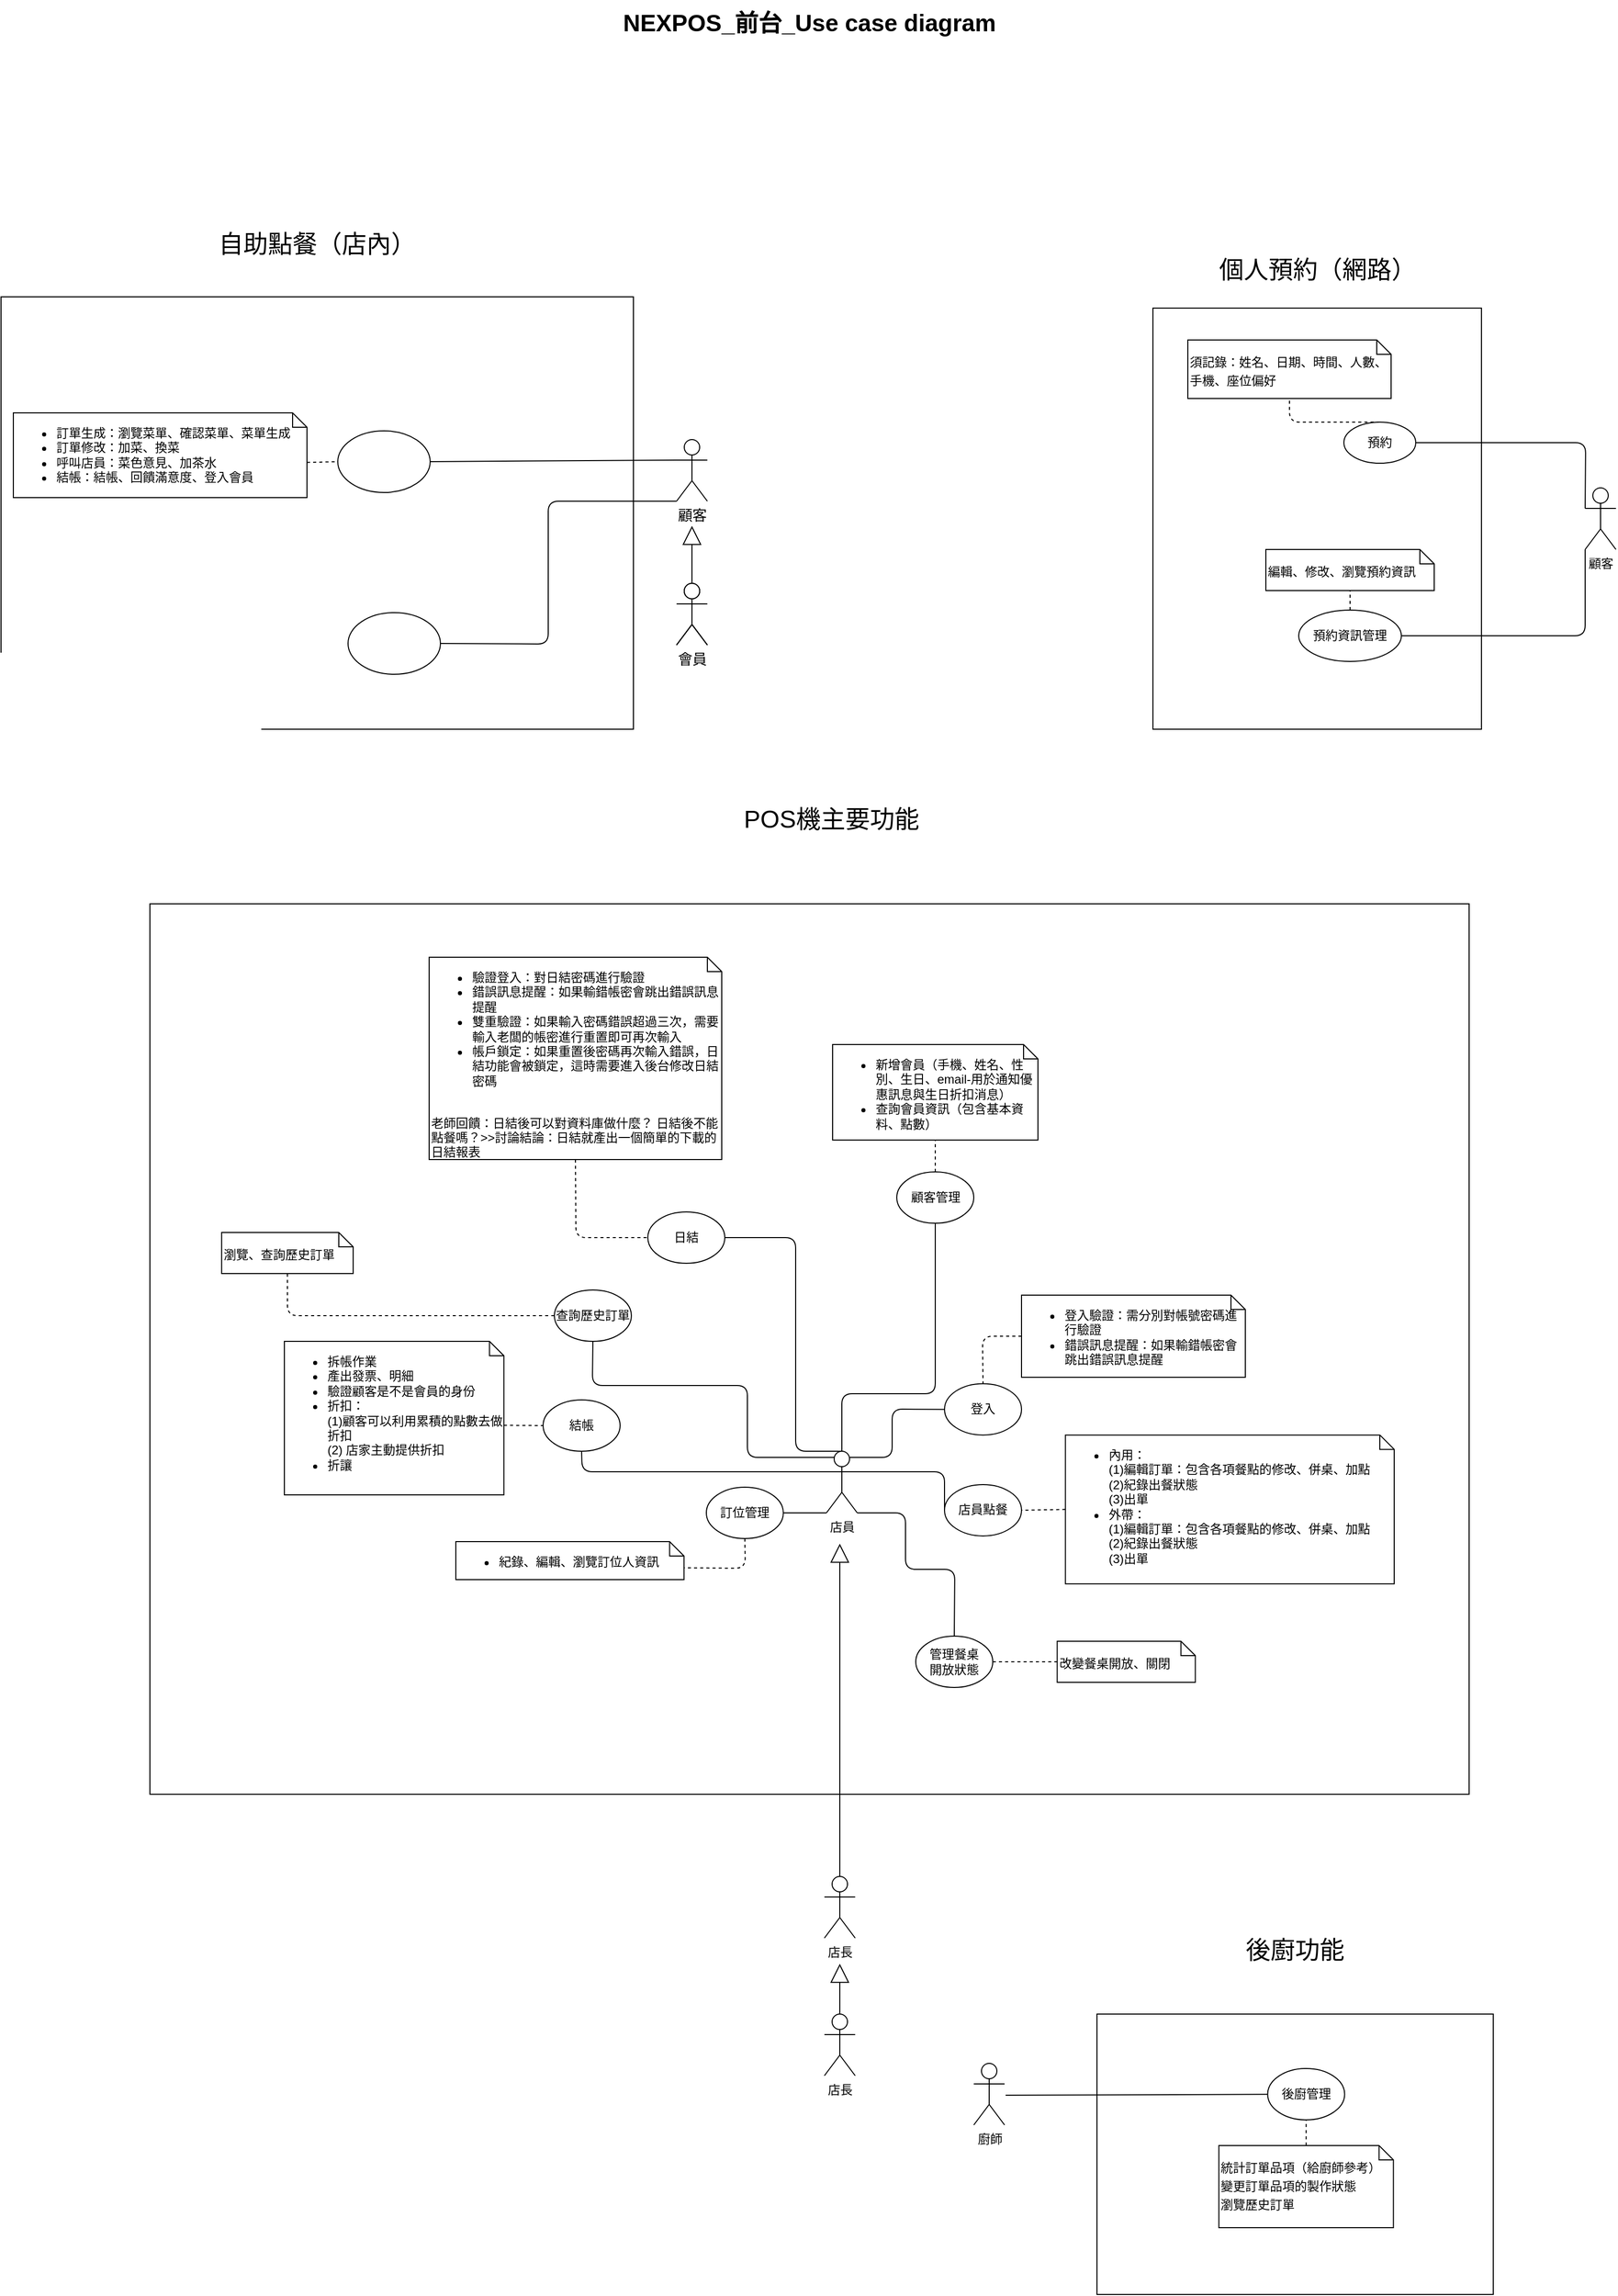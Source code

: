 <mxfile version="13.1.3">
    <diagram id="6hGFLwfOUW9BJ-s0fimq" name="Page-1">
        <mxGraphModel dx="3804" dy="2852" grid="0" gridSize="10" guides="1" tooltips="1" connect="1" arrows="1" fold="1" page="1" pageScale="1" pageWidth="1654" pageHeight="2336" math="0" shadow="0">
            <root>
                <mxCell id="0"/>
                <mxCell id="1" parent="0"/>
                <mxCell id="271" value="" style="rounded=0;whiteSpace=wrap;html=1;fillColor=none;" vertex="1" parent="1">
                    <mxGeometry x="185" y="933" width="1285" height="867" as="geometry"/>
                </mxCell>
                <mxCell id="_eLPHS0KaOn-8-QUxt-u-275" value="" style="rounded=0;whiteSpace=wrap;html=1;fillColor=none;" parent="1" vertex="1">
                    <mxGeometry x="40" y="342" width="616" height="421" as="geometry"/>
                </mxCell>
                <mxCell id="_eLPHS0KaOn-8-QUxt-u-258" value="" style="rounded=0;whiteSpace=wrap;html=1;fillColor=none;" parent="1" vertex="1">
                    <mxGeometry x="1162.003" y="352.996" width="320" height="410" as="geometry"/>
                </mxCell>
                <mxCell id="89" value="登入" style="ellipse;whiteSpace=wrap;html=1;" parent="1" vertex="1">
                    <mxGeometry x="959" y="1400.19" width="75" height="50" as="geometry"/>
                </mxCell>
                <mxCell id="92" value="NEXPOS_前台_Use case diagram" style="text;align=center;fontStyle=1;verticalAlign=middle;spacingLeft=3;spacingRight=3;strokeColor=none;rotatable=0;points=[[0,0.5],[1,0.5]];portConstraint=eastwest;spacing=2;fontSize=23;" parent="1" vertex="1">
                    <mxGeometry x="652" y="53" width="351" height="40" as="geometry"/>
                </mxCell>
                <mxCell id="115" value="&lt;font color=&quot;#000000&quot;&gt;店員&lt;/font&gt;" style="shape=umlActor;verticalLabelPosition=bottom;labelBackgroundColor=#ffffff;verticalAlign=top;html=1;" parent="1" vertex="1">
                    <mxGeometry x="844" y="1466" width="30" height="60" as="geometry"/>
                </mxCell>
                <mxCell id="141" value="店員點餐" style="ellipse;whiteSpace=wrap;html=1;" parent="1" vertex="1">
                    <mxGeometry x="959" y="1498.44" width="75" height="50" as="geometry"/>
                </mxCell>
                <mxCell id="142" value="&lt;p style=&quot;line-height: 150%&quot;&gt;&lt;/p&gt;&lt;div&gt;&lt;ul&gt;&lt;li&gt;&lt;span&gt;內用：&lt;br&gt;&lt;/span&gt;(1)編輯訂單：包含各項餐點的修改、併桌、加點&lt;br&gt;(2)紀錄出餐狀態&lt;br&gt;(3)出單&lt;/li&gt;&lt;li&gt;外帶：&lt;br&gt;(1)編輯訂單：包含各項餐點的修改、併桌、加點&lt;br&gt;(2)紀錄出餐狀態&lt;br&gt;(3)出單&lt;/li&gt;&lt;/ul&gt;&lt;/div&gt;&lt;div&gt;&lt;br&gt;&lt;br&gt;&lt;br&gt;&lt;/div&gt;&lt;p&gt;&lt;/p&gt;" style="shape=note;whiteSpace=wrap;html=1;size=14;verticalAlign=top;align=left;spacingTop=-6;" parent="1" vertex="1">
                    <mxGeometry x="1076.77" y="1450.19" width="320.23" height="144.97" as="geometry"/>
                </mxCell>
                <mxCell id="149" value="管理餐桌&lt;br&gt;開放狀態" style="ellipse;whiteSpace=wrap;html=1;" parent="1" vertex="1">
                    <mxGeometry x="931" y="1646" width="75" height="50" as="geometry"/>
                </mxCell>
                <mxCell id="151" value="結帳" style="ellipse;whiteSpace=wrap;html=1;" parent="1" vertex="1">
                    <mxGeometry x="568" y="1416" width="75" height="50" as="geometry"/>
                </mxCell>
                <mxCell id="152" value="訂位管理" style="ellipse;whiteSpace=wrap;html=1;" parent="1" vertex="1">
                    <mxGeometry x="727" y="1501" width="75" height="50" as="geometry"/>
                </mxCell>
                <mxCell id="156" value="後廚管理" style="ellipse;whiteSpace=wrap;html=1;" parent="1" vertex="1">
                    <mxGeometry x="1273.75" y="2067" width="75" height="50" as="geometry"/>
                </mxCell>
                <mxCell id="160" value="&lt;font color=&quot;#000000&quot;&gt;店長&lt;br&gt;&lt;/font&gt;" style="shape=umlActor;verticalLabelPosition=bottom;labelBackgroundColor=#ffffff;verticalAlign=top;html=1;" parent="1" vertex="1">
                    <mxGeometry x="842" y="1880" width="30" height="60" as="geometry"/>
                </mxCell>
                <mxCell id="169" value="&lt;p style=&quot;line-height: 150%&quot;&gt;&lt;ul&gt;&lt;li&gt;紀錄、編輯、瀏覽訂位人資訊&lt;/li&gt;&lt;/ul&gt;&lt;/p&gt;" style="shape=note;whiteSpace=wrap;html=1;size=14;verticalAlign=top;align=left;spacingTop=-6;" parent="1" vertex="1">
                    <mxGeometry x="483" y="1554" width="222.25" height="37" as="geometry"/>
                </mxCell>
                <mxCell id="175" value="" style="endArrow=none;dashed=1;html=1;entryX=0.5;entryY=1;entryDx=0;entryDy=0;exitX=0.5;exitY=0;exitDx=0;exitDy=0;exitPerimeter=0;" parent="1" source="176" target="156" edge="1">
                    <mxGeometry width="50" height="50" relative="1" as="geometry">
                        <mxPoint x="1153.52" y="2140" as="sourcePoint"/>
                        <mxPoint x="1188.18" y="2140" as="targetPoint"/>
                    </mxGeometry>
                </mxCell>
                <mxCell id="176" value="&lt;p style=&quot;line-height: 150%&quot;&gt;統計訂單品項（給廚師參考）&lt;br&gt;變更訂單品項的製作狀態&lt;br&gt;瀏覽歷史訂單&lt;/p&gt;" style="shape=note;whiteSpace=wrap;html=1;size=14;verticalAlign=top;align=left;spacingTop=-6;" parent="1" vertex="1">
                    <mxGeometry x="1226.25" y="2142" width="170" height="80" as="geometry"/>
                </mxCell>
                <mxCell id="178" value="&lt;p style=&quot;line-height: 150%&quot;&gt;&lt;/p&gt;&lt;ul&gt;&lt;li&gt;拆帳作業&lt;/li&gt;&lt;li&gt;產出發票、明細&lt;/li&gt;&lt;li&gt;驗證顧客是不是會員的身份&lt;/li&gt;&lt;li&gt;折扣：&lt;br&gt;(1)顧客可以利用累積的點數去做折扣&lt;br&gt;(2) 店家主動提供折扣&amp;nbsp;&lt;/li&gt;&lt;li&gt;折讓&lt;/li&gt;&lt;/ul&gt;&lt;p&gt;&lt;/p&gt;" style="shape=note;whiteSpace=wrap;html=1;size=14;verticalAlign=top;align=left;spacingTop=-6;" parent="1" vertex="1">
                    <mxGeometry x="316" y="1359" width="213.79" height="149.5" as="geometry"/>
                </mxCell>
                <mxCell id="184" value="查詢歷史訂單" style="ellipse;whiteSpace=wrap;html=1;" parent="1" vertex="1">
                    <mxGeometry x="579" y="1309" width="75" height="50" as="geometry"/>
                </mxCell>
                <mxCell id="189" value="&lt;p style=&quot;line-height: 150%&quot;&gt;瀏覽、查詢歷史訂單&lt;/p&gt;" style="shape=note;whiteSpace=wrap;html=1;size=14;verticalAlign=top;align=left;spacingTop=-6;" parent="1" vertex="1">
                    <mxGeometry x="254.88" y="1253" width="128.12" height="40" as="geometry"/>
                </mxCell>
                <mxCell id="190" value="&lt;p style=&quot;line-height: 150%&quot;&gt;改變餐桌開放、關閉&lt;/p&gt;" style="shape=note;whiteSpace=wrap;html=1;size=14;verticalAlign=top;align=left;spacingTop=-6;" parent="1" vertex="1">
                    <mxGeometry x="1068.75" y="1651" width="134.53" height="40" as="geometry"/>
                </mxCell>
                <mxCell id="204" value="&lt;font color=&quot;#000000&quot;&gt;廚師&lt;/font&gt;" style="shape=umlActor;verticalLabelPosition=bottom;labelBackgroundColor=#ffffff;verticalAlign=top;html=1;" parent="1" vertex="1">
                    <mxGeometry x="987.5" y="2062" width="30" height="60" as="geometry"/>
                </mxCell>
                <mxCell id="211" value="&lt;p style=&quot;line-height: 150%&quot;&gt;&lt;/p&gt;&lt;div&gt;&lt;ul&gt;&lt;li&gt;登入驗證：需分別對帳號密碼進行驗證&lt;/li&gt;&lt;li&gt;錯誤訊息提醒：如果輸錯帳密會跳出錯誤訊息提醒&lt;/li&gt;&lt;/ul&gt;&lt;/div&gt;&lt;p&gt;&lt;/p&gt;" style="shape=note;whiteSpace=wrap;html=1;size=14;verticalAlign=top;align=left;spacingTop=-6;" parent="1" vertex="1">
                    <mxGeometry x="1034" y="1314" width="218" height="80" as="geometry"/>
                </mxCell>
                <mxCell id="216" value="" style="endArrow=block;endSize=16;endFill=0;html=1;exitX=0.5;exitY=0;exitDx=0;exitDy=0;exitPerimeter=0;" parent="1" source="160" edge="1">
                    <mxGeometry width="160" relative="1" as="geometry">
                        <mxPoint x="1212" y="1868.13" as="sourcePoint"/>
                        <mxPoint x="857" y="1556" as="targetPoint"/>
                    </mxGeometry>
                </mxCell>
                <mxCell id="226" value="" style="endArrow=none;html=1;" parent="1" target="156" edge="1">
                    <mxGeometry width="50" height="50" relative="1" as="geometry">
                        <mxPoint x="1018.5" y="2093" as="sourcePoint"/>
                        <mxPoint x="1487.5" y="2005" as="targetPoint"/>
                    </mxGeometry>
                </mxCell>
                <mxCell id="227" value="顧客管理" style="ellipse;whiteSpace=wrap;html=1;" parent="1" vertex="1">
                    <mxGeometry x="912.5" y="1194" width="75" height="50" as="geometry"/>
                </mxCell>
                <mxCell id="229" value="&lt;p style=&quot;line-height: 150%&quot;&gt;&lt;ul&gt;&lt;li&gt;&lt;span&gt;新增會員&lt;/span&gt;（手機、姓名、性別、生日、email-用於通知優惠訊息與生日折扣消息）&lt;/li&gt;&lt;li&gt;查詢會員資訊（包含基本資料、點數）&lt;/li&gt;&lt;/ul&gt;&lt;/p&gt;" style="shape=note;whiteSpace=wrap;html=1;size=14;verticalAlign=top;align=left;spacingTop=-6;" parent="1" vertex="1">
                    <mxGeometry x="850" y="1070" width="200" height="93" as="geometry"/>
                </mxCell>
                <mxCell id="230" value="" style="endArrow=none;dashed=1;html=1;exitX=0.5;exitY=0;exitDx=0;exitDy=0;entryX=0.5;entryY=1;entryDx=0;entryDy=0;entryPerimeter=0;" parent="1" edge="1" target="229" source="227">
                    <mxGeometry width="50" height="50" relative="1" as="geometry">
                        <mxPoint x="987.5" y="1219" as="sourcePoint"/>
                        <mxPoint x="1050.26" y="1219" as="targetPoint"/>
                    </mxGeometry>
                </mxCell>
                <mxCell id="242" value="" style="endArrow=none;dashed=1;html=1;entryX=1;entryY=0.5;entryDx=0;entryDy=0;exitX=0;exitY=0.5;exitDx=0;exitDy=0;exitPerimeter=0;" parent="1" source="142" target="141" edge="1">
                    <mxGeometry width="50" height="50" relative="1" as="geometry">
                        <mxPoint x="1110.77" y="1343.015" as="sourcePoint"/>
                        <mxPoint x="1007.53" y="1394.19" as="targetPoint"/>
                        <Array as="points"/>
                    </mxGeometry>
                </mxCell>
                <mxCell id="243" value="" style="endArrow=none;dashed=1;html=1;entryX=0.5;entryY=0;entryDx=0;entryDy=0;exitX=0;exitY=0.5;exitDx=0;exitDy=0;exitPerimeter=0;" parent="1" source="211" target="89" edge="1">
                    <mxGeometry width="50" height="50" relative="1" as="geometry">
                        <mxPoint x="1091.74" y="1425.44" as="sourcePoint"/>
                        <mxPoint x="1042.97" y="1549.44" as="targetPoint"/>
                        <Array as="points">
                            <mxPoint x="996" y="1354"/>
                        </Array>
                    </mxGeometry>
                </mxCell>
                <mxCell id="244" value="" style="endArrow=none;dashed=1;html=1;exitX=1;exitY=0.5;exitDx=0;exitDy=0;entryX=0;entryY=0.5;entryDx=0;entryDy=0;entryPerimeter=0;" parent="1" source="149" target="190" edge="1">
                    <mxGeometry width="50" height="50" relative="1" as="geometry">
                        <mxPoint x="1014.99" y="1579.5" as="sourcePoint"/>
                        <mxPoint x="1058.75" y="1671.5" as="targetPoint"/>
                        <Array as="points"/>
                    </mxGeometry>
                </mxCell>
                <mxCell id="245" value="" style="endArrow=none;dashed=1;html=1;exitX=0;exitY=0.5;exitDx=0;exitDy=0;entryX=0.5;entryY=1;entryDx=0;entryDy=0;entryPerimeter=0;" parent="1" source="184" target="189" edge="1">
                    <mxGeometry width="50" height="50" relative="1" as="geometry">
                        <mxPoint x="201.11" y="1096" as="sourcePoint"/>
                        <mxPoint x="264.88" y="1096" as="targetPoint"/>
                        <Array as="points">
                            <mxPoint x="319" y="1334"/>
                        </Array>
                    </mxGeometry>
                </mxCell>
                <mxCell id="_eLPHS0KaOn-8-QUxt-u-246" value="&lt;font style=&quot;font-size: 14px&quot; color=&quot;#ffffff&quot;&gt;顧客自助點餐&lt;/font&gt;" style="ellipse;whiteSpace=wrap;html=1;fontColor=#000000;" parent="1" vertex="1">
                    <mxGeometry x="368" y="472.5" width="90" height="60" as="geometry"/>
                </mxCell>
                <mxCell id="_eLPHS0KaOn-8-QUxt-u-248" value="&lt;font style=&quot;font-size: 14px&quot;&gt;會員&lt;/font&gt;" style="shape=umlActor;verticalLabelPosition=bottom;labelBackgroundColor=#ffffff;verticalAlign=top;html=1;outlineConnect=0;fontFamily=Tahoma;fontSize=9;fontColor=#000000;" parent="1" vertex="1">
                    <mxGeometry x="698" y="621" width="30" height="60" as="geometry"/>
                </mxCell>
                <mxCell id="_eLPHS0KaOn-8-QUxt-u-249" value="&lt;font style=&quot;font-size: 14px&quot;&gt;顧客&lt;/font&gt;" style="shape=umlActor;verticalLabelPosition=bottom;labelBackgroundColor=#ffffff;verticalAlign=top;html=1;outlineConnect=0;fontFamily=Tahoma;fontSize=9;fontColor=#000000;" parent="1" vertex="1">
                    <mxGeometry x="698" y="481" width="30" height="60" as="geometry"/>
                </mxCell>
                <mxCell id="_eLPHS0KaOn-8-QUxt-u-250" value="" style="shape=umlActor;verticalLabelPosition=bottom;labelBackgroundColor=#ffffff;verticalAlign=top;html=1;outlineConnect=0;fontFamily=Tahoma;fontSize=9;fontColor=#000000;" parent="1" vertex="1">
                    <mxGeometry x="698" y="621" width="30" height="60" as="geometry"/>
                </mxCell>
                <mxCell id="_eLPHS0KaOn-8-QUxt-u-251" value="" style="shape=umlActor;verticalLabelPosition=bottom;labelBackgroundColor=#ffffff;verticalAlign=top;html=1;outlineConnect=0;fontFamily=Tahoma;fontSize=9;fontColor=#000000;" parent="1" vertex="1">
                    <mxGeometry x="698" y="621" width="30" height="60" as="geometry"/>
                </mxCell>
                <mxCell id="_eLPHS0KaOn-8-QUxt-u-252" value="" style="endArrow=none;html=1;fontFamily=Tahoma;fontSize=14;fontColor=#000000;entryX=1;entryY=0.5;entryDx=0;entryDy=0;exitX=0;exitY=0.333;exitDx=0;exitDy=0;exitPerimeter=0;" parent="1" source="_eLPHS0KaOn-8-QUxt-u-249" target="_eLPHS0KaOn-8-QUxt-u-246" edge="1">
                    <mxGeometry width="50" height="50" relative="1" as="geometry">
                        <mxPoint x="713" y="303" as="sourcePoint"/>
                        <mxPoint x="817.831" y="338.478" as="targetPoint"/>
                    </mxGeometry>
                </mxCell>
                <mxCell id="_eLPHS0KaOn-8-QUxt-u-254" value="" style="endArrow=none;dashed=1;html=1;fontFamily=Tahoma;fontSize=14;fontColor=#000000;exitX=0;exitY=0;exitDx=286;exitDy=48.25;entryX=0;entryY=0.5;entryDx=0;entryDy=0;exitPerimeter=0;" parent="1" source="_eLPHS0KaOn-8-QUxt-u-257" target="_eLPHS0KaOn-8-QUxt-u-246" edge="1">
                    <mxGeometry width="50" height="50" relative="1" as="geometry">
                        <mxPoint x="280" y="577.5" as="sourcePoint"/>
                        <mxPoint x="378" y="560.5" as="targetPoint"/>
                    </mxGeometry>
                </mxCell>
                <mxCell id="_eLPHS0KaOn-8-QUxt-u-255" value="&lt;font color=&quot;#ffffff&quot;&gt;會員註冊&lt;/font&gt;" style="ellipse;whiteSpace=wrap;html=1;fontColor=#000000;" parent="1" vertex="1">
                    <mxGeometry x="378" y="649.5" width="90" height="60" as="geometry"/>
                </mxCell>
                <mxCell id="_eLPHS0KaOn-8-QUxt-u-256" value="" style="endArrow=none;html=1;fontFamily=Tahoma;fontSize=14;fontColor=#000000;entryX=1;entryY=0.5;entryDx=0;entryDy=0;exitX=0;exitY=1;exitDx=0;exitDy=0;exitPerimeter=0;" parent="1" source="_eLPHS0KaOn-8-QUxt-u-249" target="_eLPHS0KaOn-8-QUxt-u-255" edge="1">
                    <mxGeometry width="50" height="50" relative="1" as="geometry">
                        <mxPoint x="712" y="304" as="sourcePoint"/>
                        <mxPoint x="813.99" y="496.0" as="targetPoint"/>
                        <Array as="points">
                            <mxPoint x="573" y="541"/>
                            <mxPoint x="573" y="680"/>
                        </Array>
                    </mxGeometry>
                </mxCell>
                <mxCell id="_eLPHS0KaOn-8-QUxt-u-257" value="&lt;p style=&quot;line-height: 150%&quot;&gt;&lt;/p&gt;&lt;ul&gt;&lt;li&gt;訂單生成：瀏覽菜單、確認菜單、菜單生成&lt;/li&gt;&lt;li&gt;訂單修改：加菜、換菜&lt;/li&gt;&lt;li&gt;呼叫店員：菜色意見、加茶水&lt;/li&gt;&lt;li&gt;結帳：結帳、回饋滿意度、登入會員&lt;/li&gt;&lt;/ul&gt;&lt;p&gt;&lt;/p&gt;" style="shape=note;whiteSpace=wrap;html=1;size=14;verticalAlign=top;align=left;spacingTop=-6;" parent="1" vertex="1">
                    <mxGeometry x="52" y="455" width="286" height="82.5" as="geometry"/>
                </mxCell>
                <mxCell id="_eLPHS0KaOn-8-QUxt-u-259" value="&lt;font color=&quot;#000000&quot;&gt;顧客&lt;/font&gt;" style="shape=umlActor;verticalLabelPosition=bottom;labelBackgroundColor=#ffffff;verticalAlign=top;html=1;outlineConnect=0;" parent="1" vertex="1">
                    <mxGeometry x="1583.003" y="527.996" width="30" height="60" as="geometry"/>
                </mxCell>
                <mxCell id="_eLPHS0KaOn-8-QUxt-u-260" value="預約" style="ellipse;whiteSpace=wrap;html=1;" parent="1" vertex="1">
                    <mxGeometry x="1348.003" y="463.996" width="70" height="40" as="geometry"/>
                </mxCell>
                <mxCell id="_eLPHS0KaOn-8-QUxt-u-261" value="預約資訊管理" style="ellipse;whiteSpace=wrap;html=1;" parent="1" vertex="1">
                    <mxGeometry x="1304.003" y="646.996" width="100" height="50" as="geometry"/>
                </mxCell>
                <mxCell id="_eLPHS0KaOn-8-QUxt-u-262" value="" style="endArrow=none;html=1;entryX=1;entryY=0.5;entryDx=0;entryDy=0;exitX=0;exitY=0.333;exitDx=0;exitDy=0;exitPerimeter=0;" parent="1" source="_eLPHS0KaOn-8-QUxt-u-259" target="_eLPHS0KaOn-8-QUxt-u-260" edge="1">
                    <mxGeometry width="50" height="50" relative="1" as="geometry">
                        <mxPoint x="1140.003" y="557.996" as="sourcePoint"/>
                        <mxPoint x="1190.003" y="507.996" as="targetPoint"/>
                        <Array as="points">
                            <mxPoint x="1583.5" y="484"/>
                        </Array>
                    </mxGeometry>
                </mxCell>
                <mxCell id="_eLPHS0KaOn-8-QUxt-u-263" value="" style="endArrow=none;html=1;entryX=1;entryY=0.5;entryDx=0;entryDy=0;exitX=0;exitY=1;exitDx=0;exitDy=0;exitPerimeter=0;" parent="1" source="_eLPHS0KaOn-8-QUxt-u-259" target="_eLPHS0KaOn-8-QUxt-u-261" edge="1">
                    <mxGeometry width="50" height="50" relative="1" as="geometry">
                        <mxPoint x="1140.003" y="557.996" as="sourcePoint"/>
                        <mxPoint x="1190.003" y="507.996" as="targetPoint"/>
                        <Array as="points">
                            <mxPoint x="1583" y="672"/>
                        </Array>
                    </mxGeometry>
                </mxCell>
                <mxCell id="_eLPHS0KaOn-8-QUxt-u-265" value="&lt;font style=&quot;font-size: 24px&quot;&gt;個人預約（網路）&lt;/font&gt;" style="text;html=1;strokeColor=none;fillColor=none;align=center;verticalAlign=middle;whiteSpace=wrap;rounded=0;" parent="1" vertex="1">
                    <mxGeometry x="1213.5" y="306" width="217" height="20" as="geometry"/>
                </mxCell>
                <mxCell id="_eLPHS0KaOn-8-QUxt-u-276" value="&lt;span style=&quot;font-size: 24px&quot;&gt;自助點餐（店內）&lt;/span&gt;" style="text;html=1;strokeColor=none;fillColor=none;align=center;verticalAlign=middle;whiteSpace=wrap;rounded=0;" parent="1" vertex="1">
                    <mxGeometry x="234" y="281" width="228" height="20" as="geometry"/>
                </mxCell>
                <mxCell id="_eLPHS0KaOn-8-QUxt-u-279" value="" style="endArrow=none;dashed=1;html=1;exitX=0.5;exitY=0;exitDx=0;exitDy=0;entryX=0.5;entryY=1;entryDx=0;entryDy=0;entryPerimeter=0;" parent="1" source="_eLPHS0KaOn-8-QUxt-u-260" target="_eLPHS0KaOn-8-QUxt-u-280" edge="1">
                    <mxGeometry width="50" height="50" relative="1" as="geometry">
                        <mxPoint x="581.23" y="459" as="sourcePoint"/>
                        <mxPoint x="1356" y="417" as="targetPoint"/>
                        <Array as="points">
                            <mxPoint x="1295" y="464"/>
                        </Array>
                    </mxGeometry>
                </mxCell>
                <mxCell id="_eLPHS0KaOn-8-QUxt-u-280" value="&lt;p style=&quot;line-height: 150%&quot;&gt;須記錄：姓名、日期、時間、人數、手機、座位偏好&lt;/p&gt;" style="shape=note;whiteSpace=wrap;html=1;size=14;verticalAlign=top;align=left;spacingTop=-6;" parent="1" vertex="1">
                    <mxGeometry x="1196" y="384" width="198" height="57" as="geometry"/>
                </mxCell>
                <mxCell id="_eLPHS0KaOn-8-QUxt-u-281" value="&lt;p style=&quot;line-height: 150%&quot;&gt;編輯、修改、瀏覽預約資訊&lt;/p&gt;" style="shape=note;whiteSpace=wrap;html=1;size=14;verticalAlign=top;align=left;spacingTop=-6;" parent="1" vertex="1">
                    <mxGeometry x="1272" y="588" width="164" height="40" as="geometry"/>
                </mxCell>
                <mxCell id="_eLPHS0KaOn-8-QUxt-u-282" value="" style="endArrow=none;dashed=1;html=1;exitX=0.5;exitY=0;exitDx=0;exitDy=0;entryX=0.5;entryY=1;entryDx=0;entryDy=0;entryPerimeter=0;" parent="1" source="_eLPHS0KaOn-8-QUxt-u-261" target="_eLPHS0KaOn-8-QUxt-u-281" edge="1">
                    <mxGeometry width="50" height="50" relative="1" as="geometry">
                        <mxPoint x="1393.003" y="473.996" as="sourcePoint"/>
                        <mxPoint x="1305" y="451" as="targetPoint"/>
                        <Array as="points"/>
                    </mxGeometry>
                </mxCell>
                <mxCell id="_eLPHS0KaOn-8-QUxt-u-284" value="" style="rounded=0;whiteSpace=wrap;html=1;fillColor=none;" parent="1" vertex="1">
                    <mxGeometry x="1107.5" y="2014" width="386" height="273" as="geometry"/>
                </mxCell>
                <mxCell id="_eLPHS0KaOn-8-QUxt-u-285" value="&lt;font style=&quot;font-size: 24px&quot;&gt;後廚功能&lt;/font&gt;" style="text;html=1;strokeColor=none;fillColor=none;align=center;verticalAlign=middle;whiteSpace=wrap;rounded=0;" parent="1" vertex="1">
                    <mxGeometry x="1192" y="1942" width="217" height="20" as="geometry"/>
                </mxCell>
                <mxCell id="_eLPHS0KaOn-8-QUxt-u-286" value="" style="endArrow=block;endSize=16;endFill=0;html=1;exitX=0.5;exitY=0;exitDx=0;exitDy=0;exitPerimeter=0;" parent="1" source="_eLPHS0KaOn-8-QUxt-u-251" edge="1">
                    <mxGeometry width="160" relative="1" as="geometry">
                        <mxPoint x="-688.0" y="732.75" as="sourcePoint"/>
                        <mxPoint x="713" y="565" as="targetPoint"/>
                    </mxGeometry>
                </mxCell>
                <mxCell id="252" value="" style="endArrow=none;html=1;entryX=0.5;entryY=0;entryDx=0;entryDy=0;entryPerimeter=0;exitX=0.5;exitY=1;exitDx=0;exitDy=0;" edge="1" parent="1" source="227" target="115">
                    <mxGeometry width="50" height="50" relative="1" as="geometry">
                        <mxPoint x="309" y="935.25" as="sourcePoint"/>
                        <mxPoint x="950.0" y="1336" as="targetPoint"/>
                        <Array as="points">
                            <mxPoint x="950" y="1410"/>
                            <mxPoint x="859" y="1410"/>
                        </Array>
                    </mxGeometry>
                </mxCell>
                <mxCell id="255" value="" style="endArrow=none;html=1;exitX=0;exitY=0.5;exitDx=0;exitDy=0;entryX=0.75;entryY=0.1;entryDx=0;entryDy=0;entryPerimeter=0;" edge="1" parent="1" source="89" target="115">
                    <mxGeometry width="50" height="50" relative="1" as="geometry">
                        <mxPoint x="869.0" y="1384" as="sourcePoint"/>
                        <mxPoint x="887" y="1441" as="targetPoint"/>
                        <Array as="points">
                            <mxPoint x="908" y="1425"/>
                            <mxPoint x="908" y="1472"/>
                        </Array>
                    </mxGeometry>
                </mxCell>
                <mxCell id="256" value="" style="endArrow=none;html=1;exitX=0;exitY=0.5;exitDx=0;exitDy=0;entryX=1;entryY=0.333;entryDx=0;entryDy=0;entryPerimeter=0;" edge="1" parent="1" source="141" target="115">
                    <mxGeometry width="50" height="50" relative="1" as="geometry">
                        <mxPoint x="1006.5" y="1460.19" as="sourcePoint"/>
                        <mxPoint x="909" y="1540" as="targetPoint"/>
                        <Array as="points">
                            <mxPoint x="959" y="1486"/>
                        </Array>
                    </mxGeometry>
                </mxCell>
                <mxCell id="257" value="" style="endArrow=none;html=1;exitX=0.5;exitY=0;exitDx=0;exitDy=0;entryX=1;entryY=1;entryDx=0;entryDy=0;entryPerimeter=0;" edge="1" parent="1" source="149" target="115">
                    <mxGeometry width="50" height="50" relative="1" as="geometry">
                        <mxPoint x="969.0" y="1533.44" as="sourcePoint"/>
                        <mxPoint x="884" y="1496" as="targetPoint"/>
                        <Array as="points">
                            <mxPoint x="969" y="1581"/>
                            <mxPoint x="921" y="1581"/>
                            <mxPoint x="921" y="1526"/>
                        </Array>
                    </mxGeometry>
                </mxCell>
                <mxCell id="258" value="" style="endArrow=none;html=1;exitX=1;exitY=0.5;exitDx=0;exitDy=0;entryX=0;entryY=1;entryDx=0;entryDy=0;entryPerimeter=0;" edge="1" parent="1" source="152" target="115">
                    <mxGeometry width="50" height="50" relative="1" as="geometry">
                        <mxPoint x="530" y="1514" as="sourcePoint"/>
                        <mxPoint x="835" y="1507" as="targetPoint"/>
                        <Array as="points"/>
                    </mxGeometry>
                </mxCell>
                <mxCell id="261" value="" style="endArrow=none;dashed=1;html=1;exitX=0.5;exitY=1;exitDx=0;exitDy=0;entryX=0;entryY=0;entryDx=222.25;entryDy=25.5;entryPerimeter=0;" edge="1" parent="1" source="152" target="169">
                    <mxGeometry width="50" height="50" relative="1" as="geometry">
                        <mxPoint x="869.0" y="1334" as="sourcePoint"/>
                        <mxPoint x="869.0" y="1303" as="targetPoint"/>
                        <Array as="points">
                            <mxPoint x="765" y="1580"/>
                        </Array>
                    </mxGeometry>
                </mxCell>
                <mxCell id="263" value="" style="endArrow=none;html=1;entryX=0;entryY=0.333;entryDx=0;entryDy=0;entryPerimeter=0;exitX=0.5;exitY=1;exitDx=0;exitDy=0;" edge="1" parent="1" source="151" target="115">
                    <mxGeometry width="50" height="50" relative="1" as="geometry">
                        <mxPoint x="637" y="1486" as="sourcePoint"/>
                        <mxPoint x="876.5" y="1482" as="targetPoint"/>
                        <Array as="points">
                            <mxPoint x="606" y="1486"/>
                        </Array>
                    </mxGeometry>
                </mxCell>
                <mxCell id="264" value="" style="endArrow=none;dashed=1;html=1;entryX=0;entryY=0.5;entryDx=0;entryDy=0;exitX=0;exitY=0;exitDx=213.79;exitDy=81.75;exitPerimeter=0;" edge="1" parent="1" source="178" target="151">
                    <mxGeometry width="50" height="50" relative="1" as="geometry">
                        <mxPoint x="522" y="1441" as="sourcePoint"/>
                        <mxPoint x="699.25" y="1536.5" as="targetPoint"/>
                    </mxGeometry>
                </mxCell>
                <mxCell id="265" value="" style="endArrow=none;html=1;entryX=0.25;entryY=0.1;entryDx=0;entryDy=0;entryPerimeter=0;exitX=0.5;exitY=1;exitDx=0;exitDy=0;" edge="1" parent="1" source="184" target="115">
                    <mxGeometry width="50" height="50" relative="1" as="geometry">
                        <mxPoint x="869.0" y="1384" as="sourcePoint"/>
                        <mxPoint x="869.0" y="1476" as="targetPoint"/>
                        <Array as="points">
                            <mxPoint x="616" y="1402"/>
                            <mxPoint x="767" y="1402"/>
                            <mxPoint x="767" y="1472"/>
                        </Array>
                    </mxGeometry>
                </mxCell>
                <mxCell id="266" value="" style="endArrow=none;html=1;entryX=0.5;entryY=0;entryDx=0;entryDy=0;entryPerimeter=0;exitX=1;exitY=0.5;exitDx=0;exitDy=0;" edge="1" parent="1" source="267" target="115">
                    <mxGeometry width="50" height="50" relative="1" as="geometry">
                        <mxPoint x="727" y="1258" as="sourcePoint"/>
                        <mxPoint x="797" y="1420" as="targetPoint"/>
                        <Array as="points">
                            <mxPoint x="814" y="1258"/>
                            <mxPoint x="814" y="1466"/>
                        </Array>
                    </mxGeometry>
                </mxCell>
                <mxCell id="267" value="日結" style="ellipse;whiteSpace=wrap;html=1;" vertex="1" parent="1">
                    <mxGeometry x="670" y="1233" width="75" height="50" as="geometry"/>
                </mxCell>
                <mxCell id="268" value="" style="endArrow=none;dashed=1;html=1;entryX=0;entryY=0.5;entryDx=0;entryDy=0;exitX=0.5;exitY=1;exitDx=0;exitDy=0;exitPerimeter=0;" edge="1" parent="1" source="269" target="267">
                    <mxGeometry width="50" height="50" relative="1" as="geometry">
                        <mxPoint x="708" y="1193" as="sourcePoint"/>
                        <mxPoint x="249.0" y="1844.28" as="targetPoint"/>
                        <Array as="points">
                            <mxPoint x="600" y="1258"/>
                        </Array>
                    </mxGeometry>
                </mxCell>
                <mxCell id="269" value="&lt;p style=&quot;line-height: 150%&quot;&gt;&lt;/p&gt;&lt;div&gt;&lt;ul&gt;&lt;li&gt;驗證登入：對日結密碼進行驗證&lt;/li&gt;&lt;li&gt;錯誤訊息提醒：如果輸錯帳密會跳出錯誤訊息提醒&lt;/li&gt;&lt;li&gt;雙重驗證：如果輸入密碼錯誤超過三次，需要輸入老闆的帳密進行重置即可再次輸入&lt;/li&gt;&lt;li&gt;帳戶鎖定：如果重置後密碼再次輸入錯誤，日結功能會被鎖定，這時需要進入後台修改日結密碼&lt;/li&gt;&lt;/ul&gt;&lt;br&gt;老師回饋：日結後可以對資料庫做什麼？ 日結後不能點餐嗎？&amp;gt;&amp;gt;討論結論：日結就產出一個簡單的下載的日結報表&lt;/div&gt;&lt;p&gt;&lt;/p&gt;" style="shape=note;whiteSpace=wrap;html=1;size=14;verticalAlign=top;align=left;spacingTop=-6;" vertex="1" parent="1">
                    <mxGeometry x="457" y="985" width="285" height="197" as="geometry"/>
                </mxCell>
                <mxCell id="272" value="&lt;span style=&quot;font-size: 24px&quot;&gt;POS機主要功能&lt;/span&gt;" style="text;html=1;strokeColor=none;fillColor=none;align=center;verticalAlign=middle;whiteSpace=wrap;rounded=0;" vertex="1" parent="1">
                    <mxGeometry x="757" y="841" width="184" height="20" as="geometry"/>
                </mxCell>
                <mxCell id="273" value="&lt;font color=&quot;#000000&quot;&gt;店長&lt;br&gt;&lt;/font&gt;" style="shape=umlActor;verticalLabelPosition=bottom;labelBackgroundColor=#ffffff;verticalAlign=top;html=1;" vertex="1" parent="1">
                    <mxGeometry x="842" y="2014" width="30" height="60" as="geometry"/>
                </mxCell>
                <mxCell id="274" value="" style="endArrow=block;endSize=16;endFill=0;html=1;exitX=0.5;exitY=0;exitDx=0;exitDy=0;exitPerimeter=0;" edge="1" parent="1" source="273">
                    <mxGeometry width="160" relative="1" as="geometry">
                        <mxPoint x="867" y="1890" as="sourcePoint"/>
                        <mxPoint x="857" y="1965" as="targetPoint"/>
                    </mxGeometry>
                </mxCell>
            </root>
        </mxGraphModel>
    </diagram>
</mxfile>